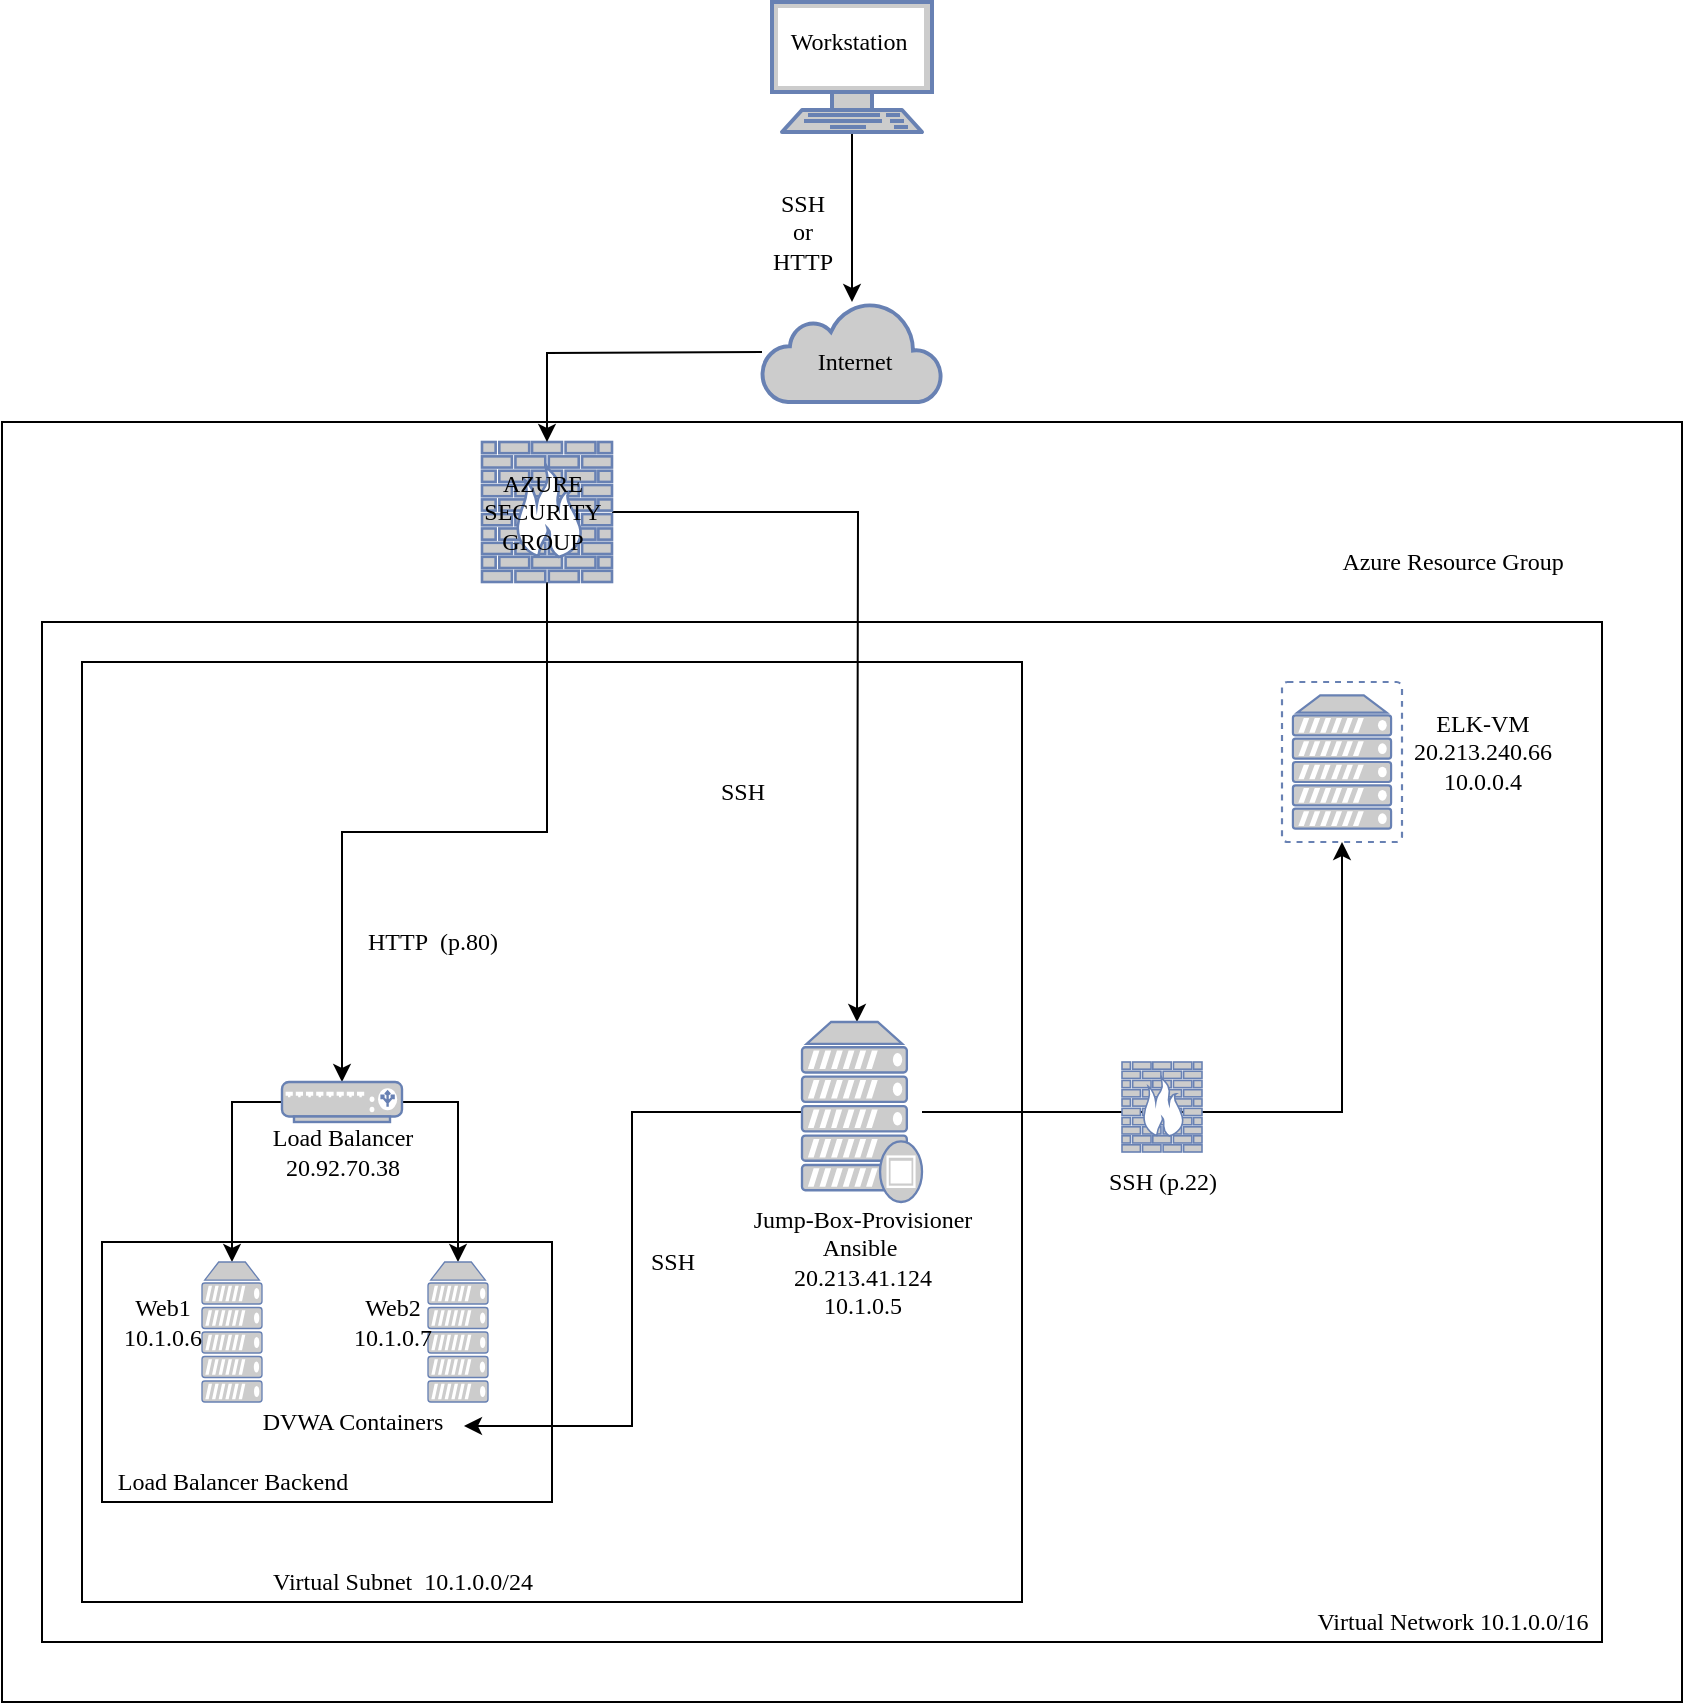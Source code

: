 <mxfile version="17.1.3" type="device"><diagram id="mAog7SMPm7MydYHrIf8R" name="Page-1"><mxGraphModel dx="1422" dy="794" grid="1" gridSize="10" guides="1" tooltips="1" connect="1" arrows="1" fold="1" page="1" pageScale="1" pageWidth="850" pageHeight="1100" math="0" shadow="0"><root><mxCell id="0"/><mxCell id="1" parent="0"/><mxCell id="6o8e6DrgTxfxKh6E1ju7-43" value="" style="rounded=0;whiteSpace=wrap;html=1;shadow=0;fontFamily=Times New Roman;fillColor=none;" vertex="1" parent="1"><mxGeometry y="280" width="840" height="640" as="geometry"/></mxCell><mxCell id="6o8e6DrgTxfxKh6E1ju7-38" value="" style="rounded=0;whiteSpace=wrap;html=1;shadow=0;fontFamily=Times New Roman;fillColor=none;" vertex="1" parent="1"><mxGeometry x="20" y="380" width="780" height="510" as="geometry"/></mxCell><mxCell id="6o8e6DrgTxfxKh6E1ju7-12" value="" style="whiteSpace=wrap;html=1;aspect=fixed;fontFamily=Times New Roman;shadow=0;fillColor=none;" vertex="1" parent="1"><mxGeometry x="40" y="400" width="470" height="470" as="geometry"/></mxCell><mxCell id="6o8e6DrgTxfxKh6E1ju7-6" value="" style="edgeStyle=orthogonalEdgeStyle;rounded=0;orthogonalLoop=1;jettySize=auto;html=1;" edge="1" parent="1" source="6o8e6DrgTxfxKh6E1ju7-1" target="6o8e6DrgTxfxKh6E1ju7-5"><mxGeometry relative="1" as="geometry"/></mxCell><mxCell id="6o8e6DrgTxfxKh6E1ju7-1" value="" style="fontColor=#0066CC;verticalAlign=top;verticalLabelPosition=bottom;labelPosition=center;align=center;html=1;outlineConnect=0;fillColor=#CCCCCC;strokeColor=#6881B3;gradientColor=none;gradientDirection=north;strokeWidth=2;shape=mxgraph.networks.terminal;fontFamily=Times New Roman;" vertex="1" parent="1"><mxGeometry x="385" y="70" width="80" height="65" as="geometry"/></mxCell><mxCell id="6o8e6DrgTxfxKh6E1ju7-14" style="edgeStyle=orthogonalEdgeStyle;rounded=0;orthogonalLoop=1;jettySize=auto;html=1;exitX=0.5;exitY=1;exitDx=0;exitDy=0;exitPerimeter=0;fontFamily=Times New Roman;" edge="1" parent="1" source="6o8e6DrgTxfxKh6E1ju7-4" target="6o8e6DrgTxfxKh6E1ju7-13"><mxGeometry relative="1" as="geometry"/></mxCell><mxCell id="6o8e6DrgTxfxKh6E1ju7-16" style="edgeStyle=orthogonalEdgeStyle;rounded=0;orthogonalLoop=1;jettySize=auto;html=1;fontFamily=Times New Roman;" edge="1" parent="1" source="6o8e6DrgTxfxKh6E1ju7-4"><mxGeometry relative="1" as="geometry"><mxPoint x="427.5" y="580" as="targetPoint"/></mxGeometry></mxCell><mxCell id="6o8e6DrgTxfxKh6E1ju7-4" value="" style="fontColor=#0066CC;verticalAlign=top;verticalLabelPosition=bottom;labelPosition=center;align=center;html=1;outlineConnect=0;fillColor=#CCCCCC;strokeColor=#6881B3;gradientColor=none;gradientDirection=north;strokeWidth=2;shape=mxgraph.networks.firewall;" vertex="1" parent="1"><mxGeometry x="240" y="290" width="65" height="70" as="geometry"/></mxCell><mxCell id="6o8e6DrgTxfxKh6E1ju7-7" value="" style="edgeStyle=orthogonalEdgeStyle;rounded=0;orthogonalLoop=1;jettySize=auto;html=1;" edge="1" parent="1" target="6o8e6DrgTxfxKh6E1ju7-4"><mxGeometry relative="1" as="geometry"><mxPoint x="380" y="245" as="sourcePoint"/></mxGeometry></mxCell><mxCell id="6o8e6DrgTxfxKh6E1ju7-5" value="" style="html=1;outlineConnect=0;fillColor=#CCCCCC;strokeColor=#6881B3;gradientColor=none;gradientDirection=north;strokeWidth=2;shape=mxgraph.networks.cloud;fontColor=#ffffff;" vertex="1" parent="1"><mxGeometry x="380" y="220" width="90" height="50" as="geometry"/></mxCell><mxCell id="6o8e6DrgTxfxKh6E1ju7-8" value="Workstation" style="text;html=1;resizable=0;autosize=1;align=center;verticalAlign=middle;points=[];fillColor=none;strokeColor=none;rounded=0;fontFamily=Times New Roman;" vertex="1" parent="1"><mxGeometry x="388" y="80" width="70" height="20" as="geometry"/></mxCell><mxCell id="6o8e6DrgTxfxKh6E1ju7-9" value="Internet" style="text;html=1;resizable=0;autosize=1;align=center;verticalAlign=middle;points=[];fillColor=none;strokeColor=none;rounded=0;fontFamily=Times New Roman;" vertex="1" parent="1"><mxGeometry x="400.5" y="240" width="50" height="20" as="geometry"/></mxCell><mxCell id="6o8e6DrgTxfxKh6E1ju7-10" value="SSH&lt;br&gt;or&lt;br&gt;HTTP" style="text;html=1;resizable=0;autosize=1;align=center;verticalAlign=middle;points=[];fillColor=none;strokeColor=none;rounded=0;fontFamily=Times New Roman;" vertex="1" parent="1"><mxGeometry x="375" y="160" width="50" height="50" as="geometry"/></mxCell><mxCell id="6o8e6DrgTxfxKh6E1ju7-11" value="AZURE&lt;br&gt;SECURITY&lt;br&gt;GROUP" style="text;html=1;resizable=0;autosize=1;align=center;verticalAlign=middle;points=[];fillColor=none;strokeColor=none;rounded=0;fontFamily=Times New Roman;" vertex="1" parent="1"><mxGeometry x="235" y="300" width="70" height="50" as="geometry"/></mxCell><mxCell id="6o8e6DrgTxfxKh6E1ju7-25" style="edgeStyle=orthogonalEdgeStyle;rounded=0;orthogonalLoop=1;jettySize=auto;html=1;entryX=0.5;entryY=0;entryDx=0;entryDy=0;entryPerimeter=0;fontFamily=Times New Roman;" edge="1" parent="1" source="6o8e6DrgTxfxKh6E1ju7-13" target="6o8e6DrgTxfxKh6E1ju7-23"><mxGeometry relative="1" as="geometry"/></mxCell><mxCell id="6o8e6DrgTxfxKh6E1ju7-26" style="edgeStyle=orthogonalEdgeStyle;rounded=0;orthogonalLoop=1;jettySize=auto;html=1;fontFamily=Times New Roman;" edge="1" parent="1" source="6o8e6DrgTxfxKh6E1ju7-13" target="6o8e6DrgTxfxKh6E1ju7-24"><mxGeometry relative="1" as="geometry"/></mxCell><mxCell id="6o8e6DrgTxfxKh6E1ju7-13" value="" style="fontColor=#0066CC;verticalAlign=top;verticalLabelPosition=bottom;labelPosition=center;align=center;html=1;outlineConnect=0;fillColor=#CCCCCC;strokeColor=#6881B3;gradientColor=none;gradientDirection=north;strokeWidth=2;shape=mxgraph.networks.load_balancer;shadow=0;fontFamily=Times New Roman;" vertex="1" parent="1"><mxGeometry x="140" y="610" width="60" height="20" as="geometry"/></mxCell><mxCell id="6o8e6DrgTxfxKh6E1ju7-17" value="HTTP&amp;nbsp; (p.80)" style="text;html=1;resizable=0;autosize=1;align=center;verticalAlign=middle;points=[];fillColor=none;strokeColor=none;rounded=0;shadow=0;fontFamily=Times New Roman;" vertex="1" parent="1"><mxGeometry x="175" y="530" width="80" height="20" as="geometry"/></mxCell><mxCell id="6o8e6DrgTxfxKh6E1ju7-19" value="SSH" style="text;html=1;resizable=0;autosize=1;align=center;verticalAlign=middle;points=[];fillColor=none;strokeColor=none;rounded=0;shadow=0;fontFamily=Times New Roman;" vertex="1" parent="1"><mxGeometry x="350" y="455" width="40" height="20" as="geometry"/></mxCell><mxCell id="6o8e6DrgTxfxKh6E1ju7-30" style="edgeStyle=orthogonalEdgeStyle;rounded=0;orthogonalLoop=1;jettySize=auto;html=1;entryX=1.009;entryY=0.6;entryDx=0;entryDy=0;entryPerimeter=0;fontFamily=Times New Roman;" edge="1" parent="1" source="6o8e6DrgTxfxKh6E1ju7-20" target="6o8e6DrgTxfxKh6E1ju7-27"><mxGeometry relative="1" as="geometry"/></mxCell><mxCell id="6o8e6DrgTxfxKh6E1ju7-42" style="edgeStyle=orthogonalEdgeStyle;rounded=0;orthogonalLoop=1;jettySize=auto;html=1;entryX=0.5;entryY=1;entryDx=0;entryDy=0;entryPerimeter=0;fontFamily=Times New Roman;" edge="1" parent="1" source="6o8e6DrgTxfxKh6E1ju7-20" target="6o8e6DrgTxfxKh6E1ju7-40"><mxGeometry relative="1" as="geometry"/></mxCell><mxCell id="6o8e6DrgTxfxKh6E1ju7-20" value="" style="fontColor=#0066CC;verticalAlign=top;verticalLabelPosition=bottom;labelPosition=center;align=center;html=1;outlineConnect=0;fillColor=#CCCCCC;strokeColor=#6881B3;gradientColor=none;gradientDirection=north;strokeWidth=2;shape=mxgraph.networks.proxy_server;shadow=0;fontFamily=Times New Roman;" vertex="1" parent="1"><mxGeometry x="400" y="580" width="60" height="90" as="geometry"/></mxCell><mxCell id="6o8e6DrgTxfxKh6E1ju7-21" value="Jump-Box-Provisioner&lt;br&gt;Ansible&amp;nbsp;&lt;br&gt;20.213.41.124&lt;br&gt;10.1.0.5" style="text;html=1;resizable=0;autosize=1;align=center;verticalAlign=middle;points=[];fillColor=none;strokeColor=none;rounded=0;shadow=0;fontFamily=Times New Roman;" vertex="1" parent="1"><mxGeometry x="370" y="670" width="120" height="60" as="geometry"/></mxCell><mxCell id="6o8e6DrgTxfxKh6E1ju7-22" value="Load Balancer&lt;br&gt;20.92.70.38" style="text;html=1;resizable=0;autosize=1;align=center;verticalAlign=middle;points=[];fillColor=none;strokeColor=none;rounded=0;shadow=0;fontFamily=Times New Roman;" vertex="1" parent="1"><mxGeometry x="125" y="630" width="90" height="30" as="geometry"/></mxCell><mxCell id="6o8e6DrgTxfxKh6E1ju7-23" value="" style="fontColor=#0066CC;verticalAlign=top;verticalLabelPosition=bottom;labelPosition=center;align=center;html=1;outlineConnect=0;fillColor=#CCCCCC;strokeColor=#6881B3;gradientColor=none;gradientDirection=north;strokeWidth=2;shape=mxgraph.networks.server;shadow=0;fontFamily=Times New Roman;" vertex="1" parent="1"><mxGeometry x="100" y="700" width="30" height="70" as="geometry"/></mxCell><mxCell id="6o8e6DrgTxfxKh6E1ju7-24" value="" style="fontColor=#0066CC;verticalAlign=top;verticalLabelPosition=bottom;labelPosition=center;align=center;html=1;outlineConnect=0;fillColor=#CCCCCC;strokeColor=#6881B3;gradientColor=none;gradientDirection=north;strokeWidth=2;shape=mxgraph.networks.server;shadow=0;fontFamily=Times New Roman;" vertex="1" parent="1"><mxGeometry x="213" y="700" width="30" height="70" as="geometry"/></mxCell><mxCell id="6o8e6DrgTxfxKh6E1ju7-27" value="DVWA Containers" style="text;html=1;resizable=0;autosize=1;align=center;verticalAlign=middle;points=[];fillColor=none;strokeColor=none;rounded=0;shadow=0;fontFamily=Times New Roman;" vertex="1" parent="1"><mxGeometry x="120" y="770" width="110" height="20" as="geometry"/></mxCell><mxCell id="6o8e6DrgTxfxKh6E1ju7-28" value="Web1&lt;br&gt;10.1.0.6" style="text;html=1;resizable=0;autosize=1;align=center;verticalAlign=middle;points=[];fillColor=none;strokeColor=none;rounded=0;shadow=0;fontFamily=Times New Roman;" vertex="1" parent="1"><mxGeometry x="55" y="715" width="50" height="30" as="geometry"/></mxCell><mxCell id="6o8e6DrgTxfxKh6E1ju7-29" value="Web2&lt;br&gt;10.1.0.7" style="text;html=1;resizable=0;autosize=1;align=center;verticalAlign=middle;points=[];fillColor=none;strokeColor=none;rounded=0;shadow=0;fontFamily=Times New Roman;" vertex="1" parent="1"><mxGeometry x="170" y="715" width="50" height="30" as="geometry"/></mxCell><mxCell id="6o8e6DrgTxfxKh6E1ju7-31" value="SSH" style="text;html=1;resizable=0;autosize=1;align=center;verticalAlign=middle;points=[];fillColor=none;strokeColor=none;rounded=0;shadow=0;fontFamily=Times New Roman;" vertex="1" parent="1"><mxGeometry x="315" y="690" width="40" height="20" as="geometry"/></mxCell><mxCell id="6o8e6DrgTxfxKh6E1ju7-33" value="" style="rounded=0;whiteSpace=wrap;html=1;shadow=0;fontFamily=Times New Roman;fillColor=none;" vertex="1" parent="1"><mxGeometry x="50" y="690" width="225" height="130" as="geometry"/></mxCell><mxCell id="6o8e6DrgTxfxKh6E1ju7-34" value="Load Balancer Backend" style="text;html=1;resizable=0;autosize=1;align=center;verticalAlign=middle;points=[];fillColor=none;strokeColor=none;rounded=0;shadow=0;fontFamily=Times New Roman;" vertex="1" parent="1"><mxGeometry x="50" y="800" width="130" height="20" as="geometry"/></mxCell><mxCell id="6o8e6DrgTxfxKh6E1ju7-36" value="Virtual Subnet&amp;nbsp; 10.1.0.0/24" style="text;html=1;resizable=0;autosize=1;align=center;verticalAlign=middle;points=[];fillColor=none;strokeColor=none;rounded=0;shadow=0;fontFamily=Times New Roman;" vertex="1" parent="1"><mxGeometry x="125" y="850" width="150" height="20" as="geometry"/></mxCell><mxCell id="6o8e6DrgTxfxKh6E1ju7-39" value="Virtual Network 10.1.0.0/16" style="text;html=1;resizable=0;autosize=1;align=center;verticalAlign=middle;points=[];fillColor=none;strokeColor=none;rounded=0;shadow=0;fontFamily=Times New Roman;" vertex="1" parent="1"><mxGeometry x="650" y="870" width="150" height="20" as="geometry"/></mxCell><mxCell id="6o8e6DrgTxfxKh6E1ju7-40" value="" style="fontColor=#0066CC;verticalAlign=top;verticalLabelPosition=bottom;labelPosition=center;align=center;html=1;outlineConnect=0;fillColor=#CCCCCC;strokeColor=#6881B3;gradientColor=none;gradientDirection=north;strokeWidth=2;shape=mxgraph.networks.virtual_server;shadow=0;fontFamily=Times New Roman;" vertex="1" parent="1"><mxGeometry x="640" y="410" width="60" height="80" as="geometry"/></mxCell><mxCell id="6o8e6DrgTxfxKh6E1ju7-44" value="Azure Resource Group" style="text;html=1;resizable=0;autosize=1;align=center;verticalAlign=middle;points=[];fillColor=none;strokeColor=none;rounded=0;shadow=0;fontFamily=Times New Roman;" vertex="1" parent="1"><mxGeometry x="660" y="340" width="130" height="20" as="geometry"/></mxCell><mxCell id="6o8e6DrgTxfxKh6E1ju7-45" value="ELK-VM&lt;br&gt;20.213.240.66&lt;br&gt;10.0.0.4" style="text;html=1;resizable=0;autosize=1;align=center;verticalAlign=middle;points=[];fillColor=none;strokeColor=none;rounded=0;shadow=0;fontFamily=Times New Roman;" vertex="1" parent="1"><mxGeometry x="700" y="420" width="80" height="50" as="geometry"/></mxCell><mxCell id="6o8e6DrgTxfxKh6E1ju7-46" value="SSH (p.22)" style="text;html=1;resizable=0;autosize=1;align=center;verticalAlign=middle;points=[];fillColor=none;strokeColor=none;rounded=0;shadow=0;fontFamily=Times New Roman;" vertex="1" parent="1"><mxGeometry x="545" y="650" width="70" height="20" as="geometry"/></mxCell><mxCell id="6o8e6DrgTxfxKh6E1ju7-47" value="" style="fontColor=#0066CC;verticalAlign=top;verticalLabelPosition=bottom;labelPosition=center;align=center;html=1;outlineConnect=0;fillColor=#CCCCCC;strokeColor=#6881B3;gradientColor=none;gradientDirection=north;strokeWidth=2;shape=mxgraph.networks.firewall;shadow=0;fontFamily=Times New Roman;" vertex="1" parent="1"><mxGeometry x="560" y="600" width="40" height="45" as="geometry"/></mxCell></root></mxGraphModel></diagram></mxfile>